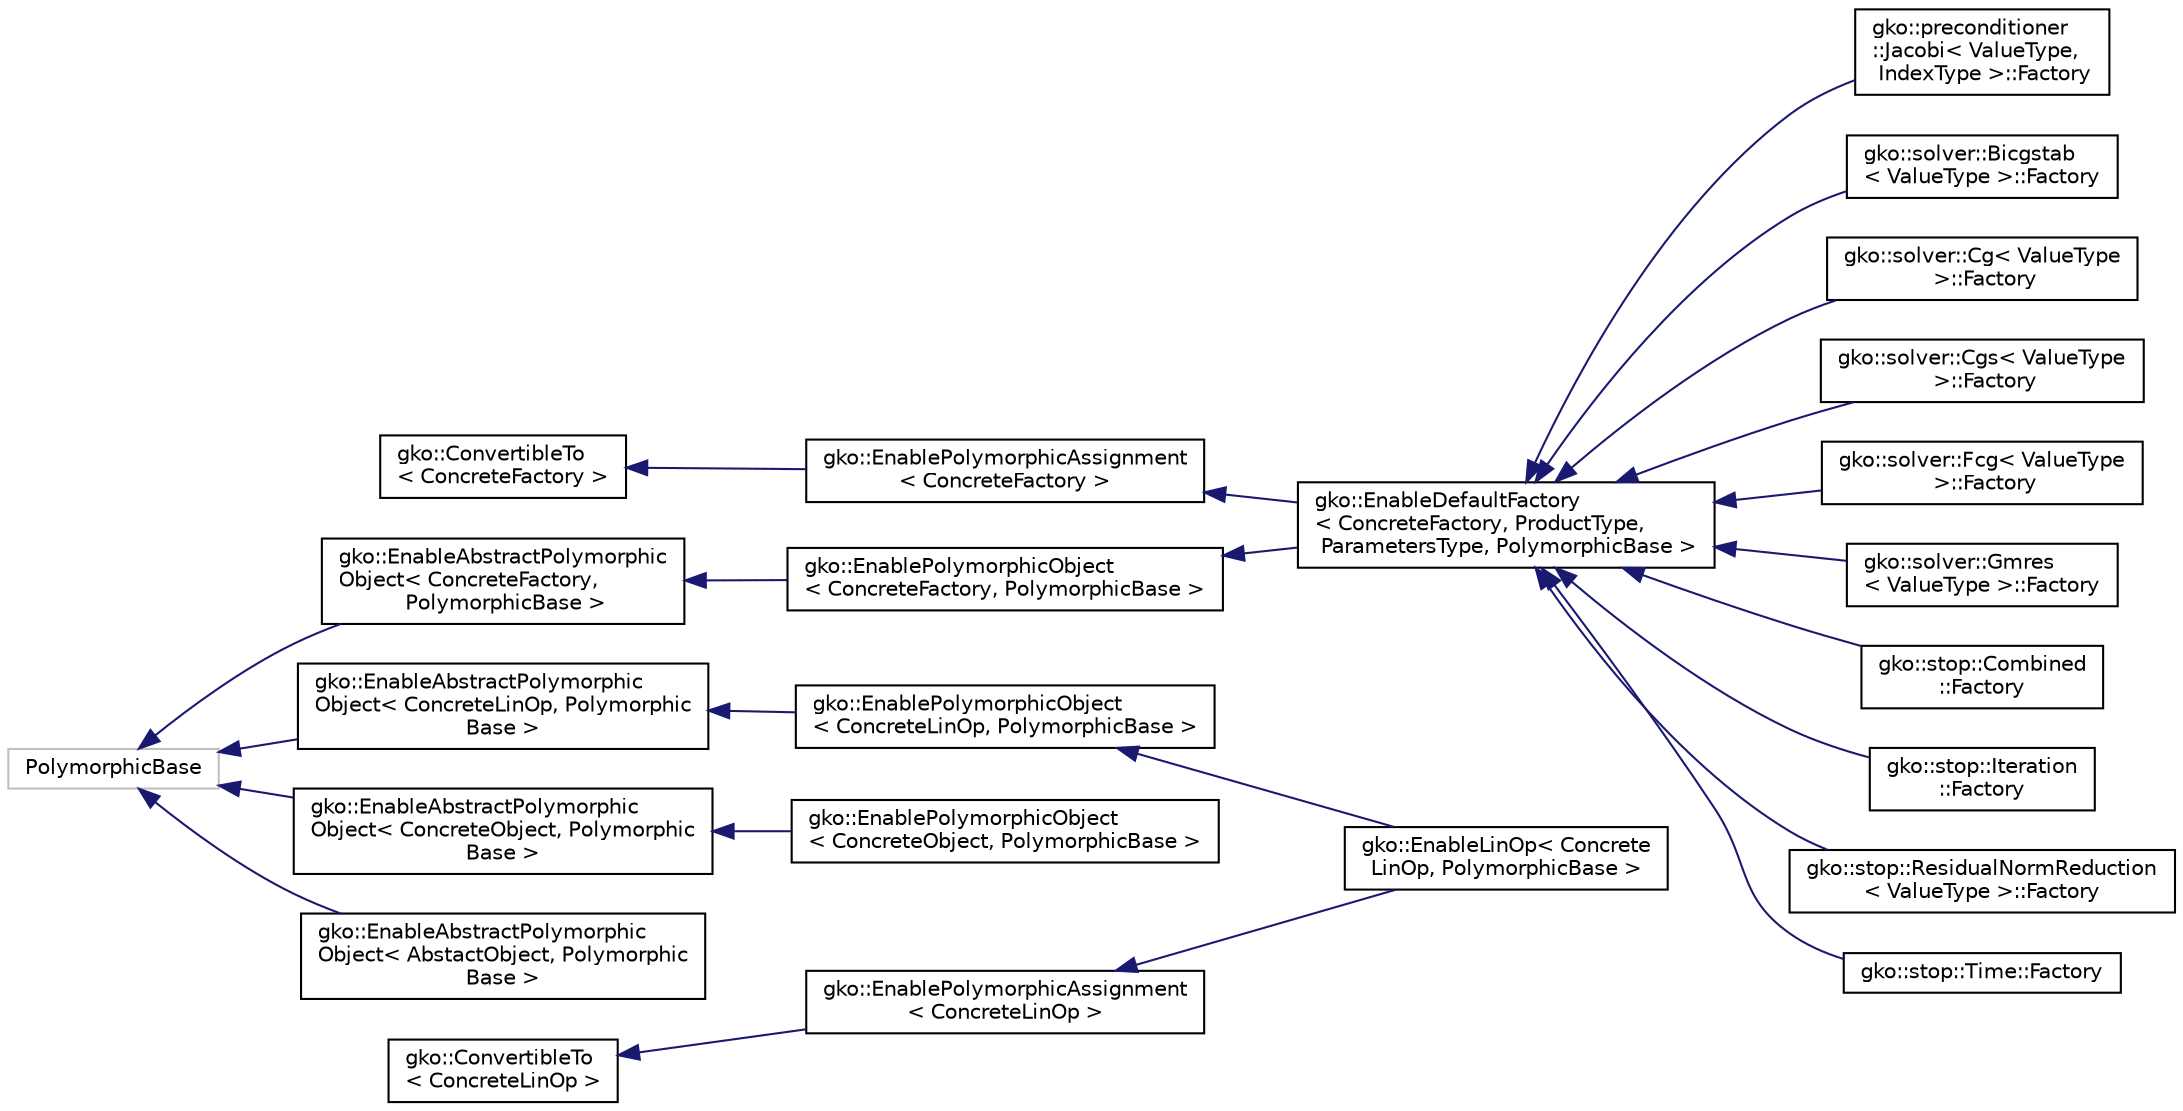 digraph "Graphical Class Hierarchy"
{
 // INTERACTIVE_SVG=YES
  edge [fontname="Helvetica",fontsize="10",labelfontname="Helvetica",labelfontsize="10"];
  node [fontname="Helvetica",fontsize="10",shape=record];
  rankdir="LR";
  Node1 [label="gko::ConvertibleTo\l\< ConcreteFactory \>",height=0.2,width=0.4,color="black", fillcolor="white", style="filled",URL="$classgko_1_1ConvertibleTo.html"];
  Node1 -> Node2 [dir="back",color="midnightblue",fontsize="10",style="solid",fontname="Helvetica"];
  Node2 [label="gko::EnablePolymorphicAssignment\l\< ConcreteFactory \>",height=0.2,width=0.4,color="black", fillcolor="white", style="filled",URL="$classgko_1_1EnablePolymorphicAssignment.html"];
  Node2 -> Node3 [dir="back",color="midnightblue",fontsize="10",style="solid",fontname="Helvetica"];
  Node3 [label="gko::EnableDefaultFactory\l\< ConcreteFactory, ProductType,\l ParametersType, PolymorphicBase \>",height=0.2,width=0.4,color="black", fillcolor="white", style="filled",URL="$classgko_1_1EnableDefaultFactory.html",tooltip="This mixin provides a default implementation of a concrete factory. "];
  Node3 -> Node4 [dir="back",color="midnightblue",fontsize="10",style="solid",fontname="Helvetica"];
  Node4 [label="gko::preconditioner\l::Jacobi\< ValueType,\l IndexType \>::Factory",height=0.2,width=0.4,color="black", fillcolor="white", style="filled",URL="$classgko_1_1preconditioner_1_1Jacobi_1_1Factory.html"];
  Node3 -> Node5 [dir="back",color="midnightblue",fontsize="10",style="solid",fontname="Helvetica"];
  Node5 [label="gko::solver::Bicgstab\l\< ValueType \>::Factory",height=0.2,width=0.4,color="black", fillcolor="white", style="filled",URL="$classgko_1_1solver_1_1Bicgstab_1_1Factory.html"];
  Node3 -> Node6 [dir="back",color="midnightblue",fontsize="10",style="solid",fontname="Helvetica"];
  Node6 [label="gko::solver::Cg\< ValueType\l \>::Factory",height=0.2,width=0.4,color="black", fillcolor="white", style="filled",URL="$classgko_1_1solver_1_1Cg_1_1Factory.html"];
  Node3 -> Node7 [dir="back",color="midnightblue",fontsize="10",style="solid",fontname="Helvetica"];
  Node7 [label="gko::solver::Cgs\< ValueType\l \>::Factory",height=0.2,width=0.4,color="black", fillcolor="white", style="filled",URL="$classgko_1_1solver_1_1Cgs_1_1Factory.html"];
  Node3 -> Node8 [dir="back",color="midnightblue",fontsize="10",style="solid",fontname="Helvetica"];
  Node8 [label="gko::solver::Fcg\< ValueType\l \>::Factory",height=0.2,width=0.4,color="black", fillcolor="white", style="filled",URL="$classgko_1_1solver_1_1Fcg_1_1Factory.html"];
  Node3 -> Node9 [dir="back",color="midnightblue",fontsize="10",style="solid",fontname="Helvetica"];
  Node9 [label="gko::solver::Gmres\l\< ValueType \>::Factory",height=0.2,width=0.4,color="black", fillcolor="white", style="filled",URL="$classgko_1_1solver_1_1Gmres_1_1Factory.html"];
  Node3 -> Node10 [dir="back",color="midnightblue",fontsize="10",style="solid",fontname="Helvetica"];
  Node10 [label="gko::stop::Combined\l::Factory",height=0.2,width=0.4,color="black", fillcolor="white", style="filled",URL="$classgko_1_1stop_1_1Combined_1_1Factory.html"];
  Node3 -> Node11 [dir="back",color="midnightblue",fontsize="10",style="solid",fontname="Helvetica"];
  Node11 [label="gko::stop::Iteration\l::Factory",height=0.2,width=0.4,color="black", fillcolor="white", style="filled",URL="$classgko_1_1stop_1_1Iteration_1_1Factory.html"];
  Node3 -> Node12 [dir="back",color="midnightblue",fontsize="10",style="solid",fontname="Helvetica"];
  Node12 [label="gko::stop::ResidualNormReduction\l\< ValueType \>::Factory",height=0.2,width=0.4,color="black", fillcolor="white", style="filled",URL="$classgko_1_1stop_1_1ResidualNormReduction_1_1Factory.html"];
  Node3 -> Node13 [dir="back",color="midnightblue",fontsize="10",style="solid",fontname="Helvetica"];
  Node13 [label="gko::stop::Time::Factory",height=0.2,width=0.4,color="black", fillcolor="white", style="filled",URL="$classgko_1_1stop_1_1Time_1_1Factory.html"];
  Node14 [label="gko::ConvertibleTo\l\< ConcreteLinOp \>",height=0.2,width=0.4,color="black", fillcolor="white", style="filled",URL="$classgko_1_1ConvertibleTo.html"];
  Node14 -> Node15 [dir="back",color="midnightblue",fontsize="10",style="solid",fontname="Helvetica"];
  Node15 [label="gko::EnablePolymorphicAssignment\l\< ConcreteLinOp \>",height=0.2,width=0.4,color="black", fillcolor="white", style="filled",URL="$classgko_1_1EnablePolymorphicAssignment.html"];
  Node15 -> Node16 [dir="back",color="midnightblue",fontsize="10",style="solid",fontname="Helvetica"];
  Node16 [label="gko::EnableLinOp\< Concrete\lLinOp, PolymorphicBase \>",height=0.2,width=0.4,color="black", fillcolor="white", style="filled",URL="$classgko_1_1EnableLinOp.html",tooltip="The EnableLinOp mixin can be used to provide sensible default implementations of the majority of the ..."];
  Node17 [label="PolymorphicBase",height=0.2,width=0.4,color="grey75", fillcolor="white", style="filled"];
  Node17 -> Node18 [dir="back",color="midnightblue",fontsize="10",style="solid",fontname="Helvetica"];
  Node18 [label="gko::EnableAbstractPolymorphic\lObject\< ConcreteFactory,\l PolymorphicBase \>",height=0.2,width=0.4,color="black", fillcolor="white", style="filled",URL="$classgko_1_1EnableAbstractPolymorphicObject.html"];
  Node18 -> Node19 [dir="back",color="midnightblue",fontsize="10",style="solid",fontname="Helvetica"];
  Node19 [label="gko::EnablePolymorphicObject\l\< ConcreteFactory, PolymorphicBase \>",height=0.2,width=0.4,color="black", fillcolor="white", style="filled",URL="$classgko_1_1EnablePolymorphicObject.html"];
  Node19 -> Node3 [dir="back",color="midnightblue",fontsize="10",style="solid",fontname="Helvetica"];
  Node17 -> Node20 [dir="back",color="midnightblue",fontsize="10",style="solid",fontname="Helvetica"];
  Node20 [label="gko::EnableAbstractPolymorphic\lObject\< ConcreteLinOp, Polymorphic\lBase \>",height=0.2,width=0.4,color="black", fillcolor="white", style="filled",URL="$classgko_1_1EnableAbstractPolymorphicObject.html"];
  Node20 -> Node21 [dir="back",color="midnightblue",fontsize="10",style="solid",fontname="Helvetica"];
  Node21 [label="gko::EnablePolymorphicObject\l\< ConcreteLinOp, PolymorphicBase \>",height=0.2,width=0.4,color="black", fillcolor="white", style="filled",URL="$classgko_1_1EnablePolymorphicObject.html"];
  Node21 -> Node16 [dir="back",color="midnightblue",fontsize="10",style="solid",fontname="Helvetica"];
  Node17 -> Node22 [dir="back",color="midnightblue",fontsize="10",style="solid",fontname="Helvetica"];
  Node22 [label="gko::EnableAbstractPolymorphic\lObject\< ConcreteObject, Polymorphic\lBase \>",height=0.2,width=0.4,color="black", fillcolor="white", style="filled",URL="$classgko_1_1EnableAbstractPolymorphicObject.html"];
  Node22 -> Node23 [dir="back",color="midnightblue",fontsize="10",style="solid",fontname="Helvetica"];
  Node23 [label="gko::EnablePolymorphicObject\l\< ConcreteObject, PolymorphicBase \>",height=0.2,width=0.4,color="black", fillcolor="white", style="filled",URL="$classgko_1_1EnablePolymorphicObject.html",tooltip="This mixin inherits from (a subclass of) PolymorphicObject and provides a base implementation of a ne..."];
  Node17 -> Node24 [dir="back",color="midnightblue",fontsize="10",style="solid",fontname="Helvetica"];
  Node24 [label="gko::EnableAbstractPolymorphic\lObject\< AbstactObject, Polymorphic\lBase \>",height=0.2,width=0.4,color="black", fillcolor="white", style="filled",URL="$classgko_1_1EnableAbstractPolymorphicObject.html",tooltip="This mixin inherits from (a subclass of) PolymorphicObject and provides a base implementation of a ne..."];
}
